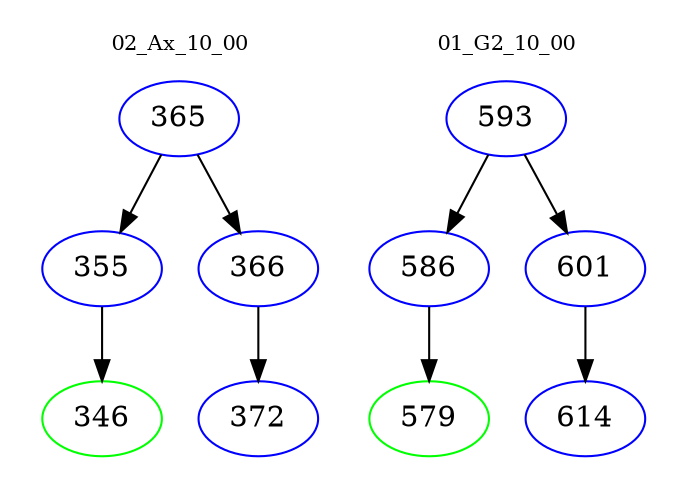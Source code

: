 digraph{
subgraph cluster_0 {
color = white
label = "02_Ax_10_00";
fontsize=10;
T0_365 [label="365", color="blue"]
T0_365 -> T0_355 [color="black"]
T0_355 [label="355", color="blue"]
T0_355 -> T0_346 [color="black"]
T0_346 [label="346", color="green"]
T0_365 -> T0_366 [color="black"]
T0_366 [label="366", color="blue"]
T0_366 -> T0_372 [color="black"]
T0_372 [label="372", color="blue"]
}
subgraph cluster_1 {
color = white
label = "01_G2_10_00";
fontsize=10;
T1_593 [label="593", color="blue"]
T1_593 -> T1_586 [color="black"]
T1_586 [label="586", color="blue"]
T1_586 -> T1_579 [color="black"]
T1_579 [label="579", color="green"]
T1_593 -> T1_601 [color="black"]
T1_601 [label="601", color="blue"]
T1_601 -> T1_614 [color="black"]
T1_614 [label="614", color="blue"]
}
}
